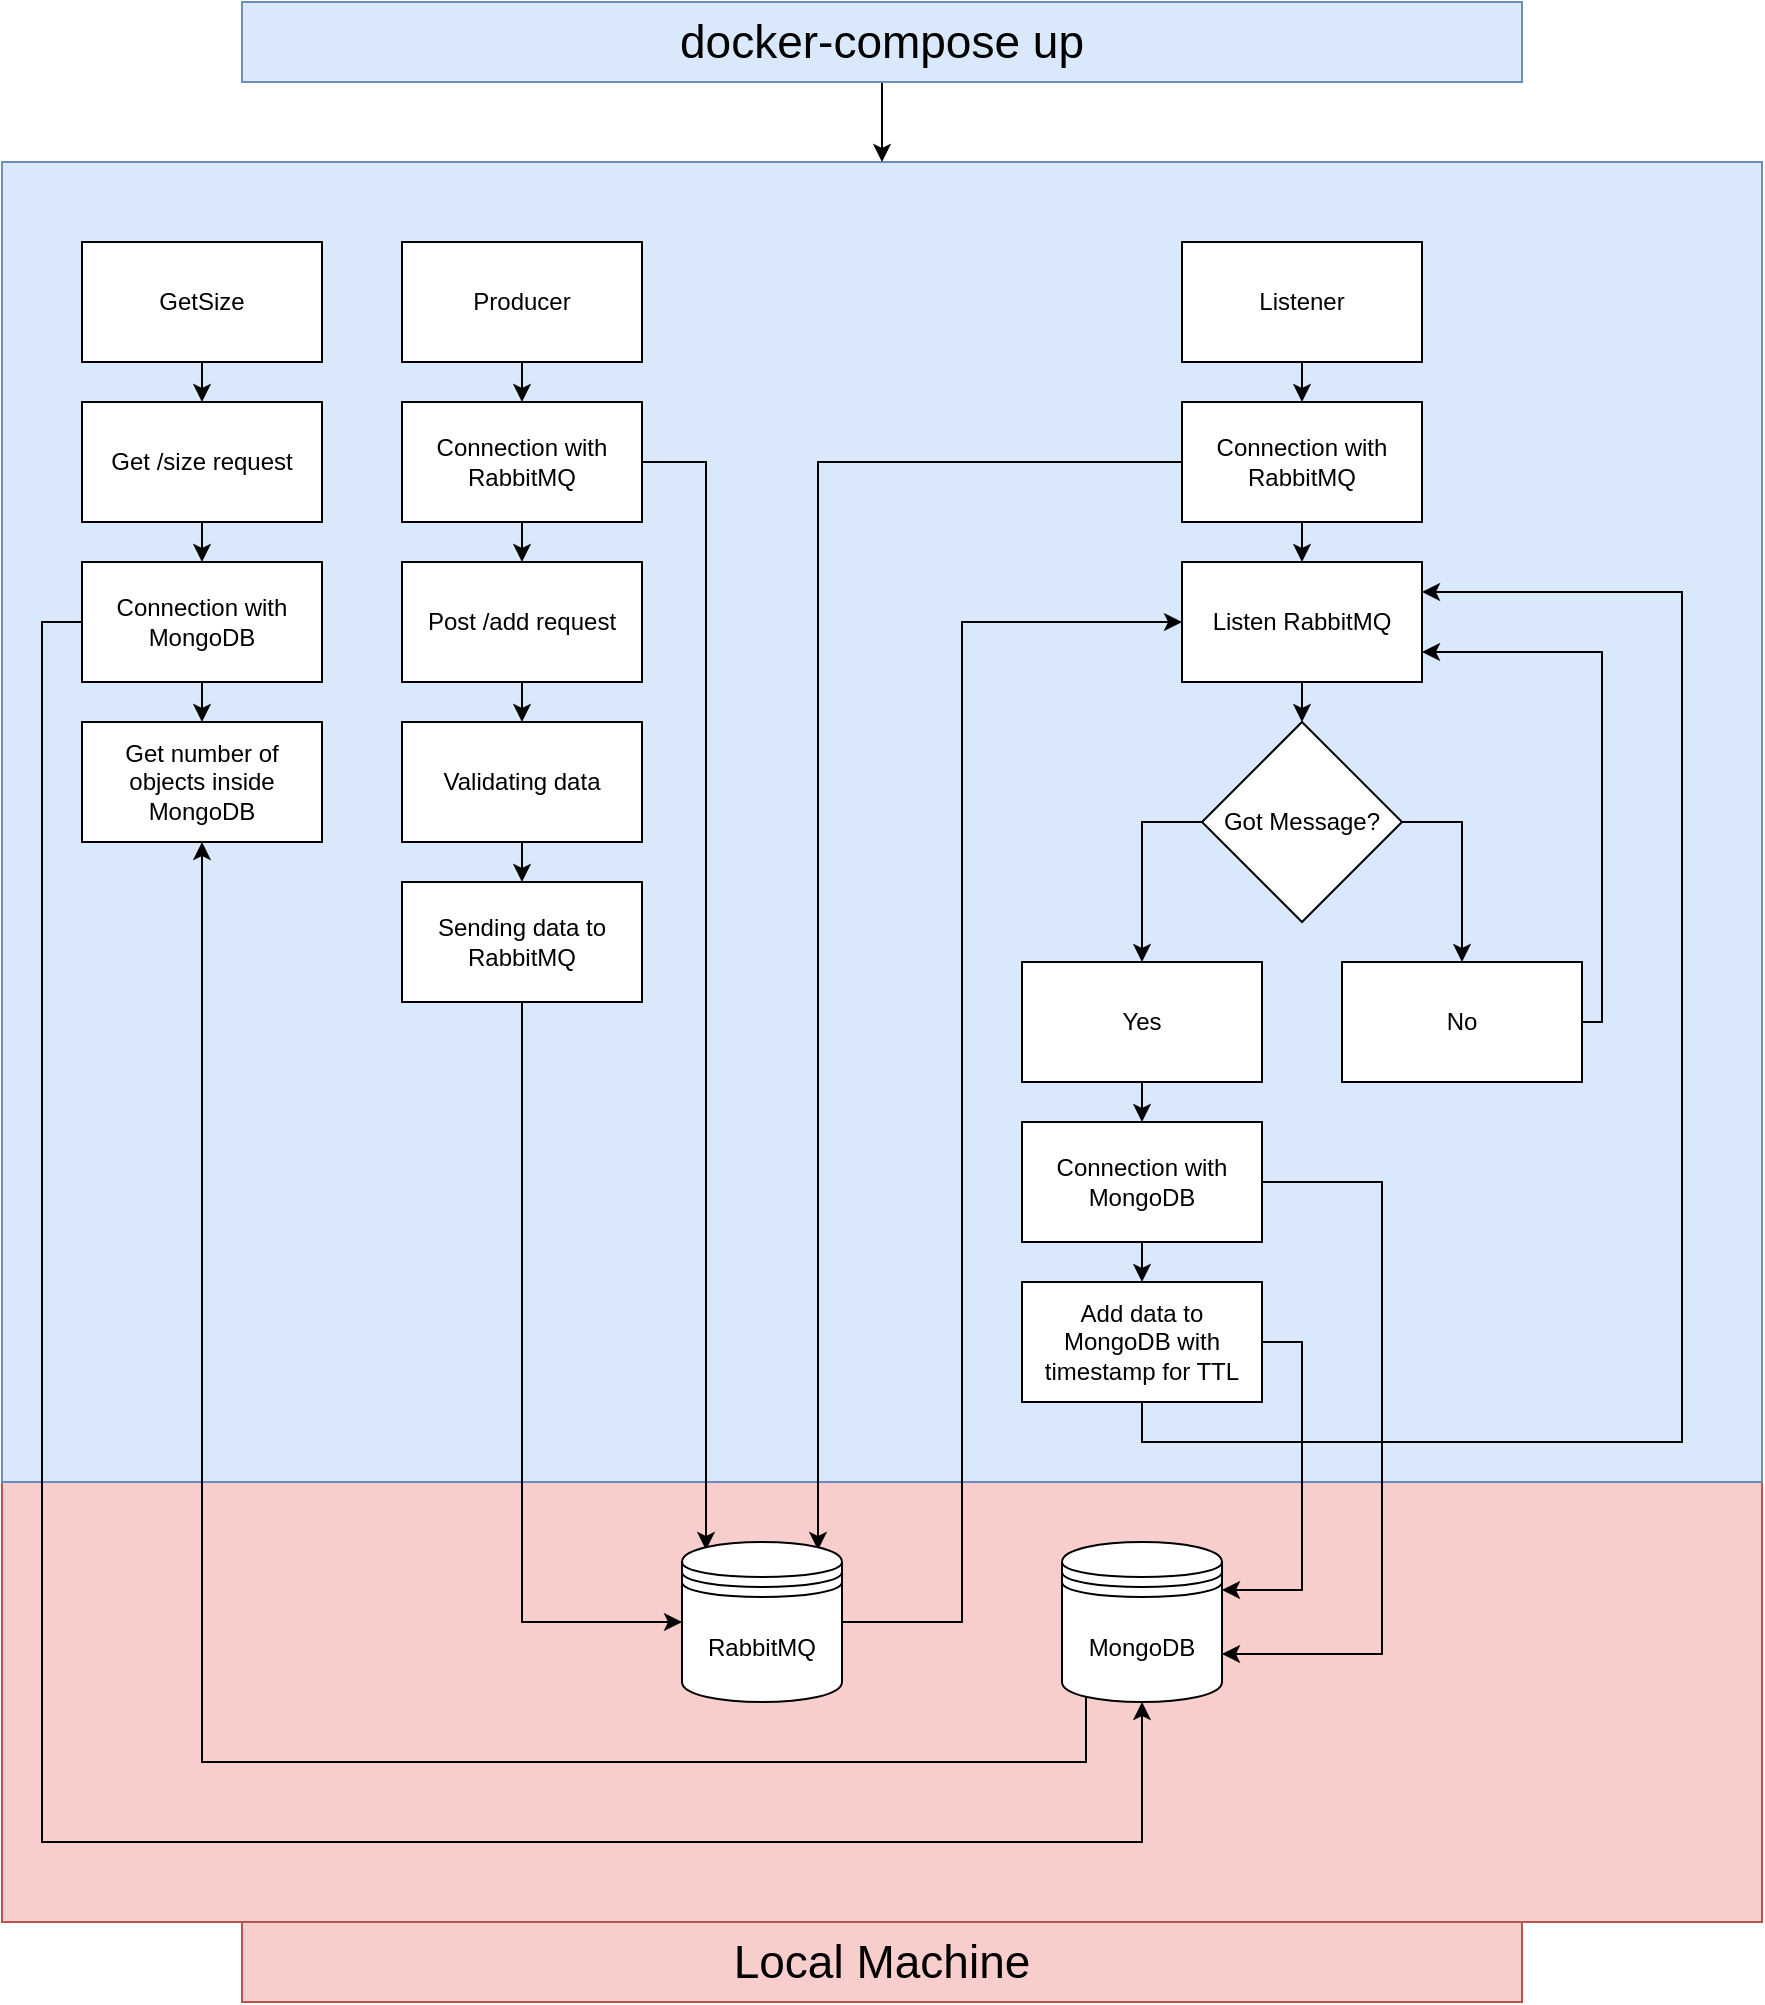<mxfile version="19.0.3" type="device"><diagram id="-aGhV--nyRG24EBK1G85" name="Page-1"><mxGraphModel dx="2151" dy="656" grid="1" gridSize="10" guides="1" tooltips="1" connect="1" arrows="1" fold="1" page="1" pageScale="1" pageWidth="1100" pageHeight="850" math="0" shadow="0"><root><mxCell id="0"/><mxCell id="1" parent="0"/><mxCell id="xvM3b1LHhn0CeXfyOrSV-54" value="" style="rounded=0;whiteSpace=wrap;html=1;fontSize=23;fillColor=#f8cecc;strokeColor=#b85450;" parent="1" vertex="1"><mxGeometry x="-120" y="780" width="880" height="220" as="geometry"/></mxCell><mxCell id="xvM3b1LHhn0CeXfyOrSV-51" value="" style="rounded=0;whiteSpace=wrap;html=1;fillColor=#dae8fc;strokeColor=#6c8ebf;" parent="1" vertex="1"><mxGeometry x="-120" y="120" width="880" height="660" as="geometry"/></mxCell><mxCell id="xvM3b1LHhn0CeXfyOrSV-38" style="edgeStyle=orthogonalEdgeStyle;rounded=0;orthogonalLoop=1;jettySize=auto;html=1;exitX=0;exitY=0.5;exitDx=0;exitDy=0;entryX=0.85;entryY=0.05;entryDx=0;entryDy=0;entryPerimeter=0;" parent="1" source="xvM3b1LHhn0CeXfyOrSV-16" target="xvM3b1LHhn0CeXfyOrSV-8" edge="1"><mxGeometry relative="1" as="geometry"/></mxCell><mxCell id="xvM3b1LHhn0CeXfyOrSV-11" style="edgeStyle=orthogonalEdgeStyle;rounded=0;orthogonalLoop=1;jettySize=auto;html=1;exitX=0.5;exitY=1;exitDx=0;exitDy=0;entryX=0.5;entryY=0;entryDx=0;entryDy=0;" parent="1" source="xvM3b1LHhn0CeXfyOrSV-1" target="xvM3b1LHhn0CeXfyOrSV-4" edge="1"><mxGeometry relative="1" as="geometry"/></mxCell><mxCell id="xvM3b1LHhn0CeXfyOrSV-1" value="Producer" style="rounded=0;whiteSpace=wrap;html=1;" parent="1" vertex="1"><mxGeometry x="80" y="160" width="120" height="60" as="geometry"/></mxCell><mxCell id="xvM3b1LHhn0CeXfyOrSV-32" style="edgeStyle=orthogonalEdgeStyle;rounded=0;orthogonalLoop=1;jettySize=auto;html=1;exitX=0.5;exitY=1;exitDx=0;exitDy=0;entryX=0.5;entryY=0;entryDx=0;entryDy=0;" parent="1" source="xvM3b1LHhn0CeXfyOrSV-2" target="xvM3b1LHhn0CeXfyOrSV-16" edge="1"><mxGeometry relative="1" as="geometry"/></mxCell><mxCell id="xvM3b1LHhn0CeXfyOrSV-2" value="Listener" style="rounded=0;whiteSpace=wrap;html=1;" parent="1" vertex="1"><mxGeometry x="470" y="160" width="120" height="60" as="geometry"/></mxCell><mxCell id="xvM3b1LHhn0CeXfyOrSV-48" style="edgeStyle=orthogonalEdgeStyle;rounded=0;orthogonalLoop=1;jettySize=auto;html=1;exitX=0.5;exitY=1;exitDx=0;exitDy=0;entryX=0.5;entryY=0;entryDx=0;entryDy=0;" parent="1" source="xvM3b1LHhn0CeXfyOrSV-3" target="xvM3b1LHhn0CeXfyOrSV-43" edge="1"><mxGeometry relative="1" as="geometry"/></mxCell><mxCell id="xvM3b1LHhn0CeXfyOrSV-3" value="GetSize" style="rounded=0;whiteSpace=wrap;html=1;" parent="1" vertex="1"><mxGeometry x="-80" y="160" width="120" height="60" as="geometry"/></mxCell><mxCell id="xvM3b1LHhn0CeXfyOrSV-12" style="edgeStyle=orthogonalEdgeStyle;rounded=0;orthogonalLoop=1;jettySize=auto;html=1;exitX=0.5;exitY=1;exitDx=0;exitDy=0;entryX=0.5;entryY=0;entryDx=0;entryDy=0;" parent="1" source="xvM3b1LHhn0CeXfyOrSV-4" target="xvM3b1LHhn0CeXfyOrSV-5" edge="1"><mxGeometry relative="1" as="geometry"/></mxCell><mxCell id="xvM3b1LHhn0CeXfyOrSV-37" style="edgeStyle=orthogonalEdgeStyle;rounded=0;orthogonalLoop=1;jettySize=auto;html=1;exitX=1;exitY=0.5;exitDx=0;exitDy=0;entryX=0.15;entryY=0.05;entryDx=0;entryDy=0;entryPerimeter=0;" parent="1" source="xvM3b1LHhn0CeXfyOrSV-4" target="xvM3b1LHhn0CeXfyOrSV-8" edge="1"><mxGeometry relative="1" as="geometry"><mxPoint x="230" y="640" as="targetPoint"/></mxGeometry></mxCell><mxCell id="xvM3b1LHhn0CeXfyOrSV-4" value="Connection with RabbitMQ" style="rounded=0;whiteSpace=wrap;html=1;" parent="1" vertex="1"><mxGeometry x="80" y="240" width="120" height="60" as="geometry"/></mxCell><mxCell id="xvM3b1LHhn0CeXfyOrSV-13" style="edgeStyle=orthogonalEdgeStyle;rounded=0;orthogonalLoop=1;jettySize=auto;html=1;exitX=0.5;exitY=1;exitDx=0;exitDy=0;entryX=0.5;entryY=0;entryDx=0;entryDy=0;" parent="1" source="xvM3b1LHhn0CeXfyOrSV-5" target="xvM3b1LHhn0CeXfyOrSV-6" edge="1"><mxGeometry relative="1" as="geometry"/></mxCell><mxCell id="xvM3b1LHhn0CeXfyOrSV-5" value="Post /add request" style="rounded=0;whiteSpace=wrap;html=1;" parent="1" vertex="1"><mxGeometry x="80" y="320" width="120" height="60" as="geometry"/></mxCell><mxCell id="xvM3b1LHhn0CeXfyOrSV-14" style="edgeStyle=orthogonalEdgeStyle;rounded=0;orthogonalLoop=1;jettySize=auto;html=1;exitX=0.5;exitY=1;exitDx=0;exitDy=0;entryX=0.5;entryY=0;entryDx=0;entryDy=0;" parent="1" source="xvM3b1LHhn0CeXfyOrSV-6" target="xvM3b1LHhn0CeXfyOrSV-7" edge="1"><mxGeometry relative="1" as="geometry"/></mxCell><mxCell id="xvM3b1LHhn0CeXfyOrSV-6" value="Validating data" style="rounded=0;whiteSpace=wrap;html=1;" parent="1" vertex="1"><mxGeometry x="80" y="400" width="120" height="60" as="geometry"/></mxCell><mxCell id="xvM3b1LHhn0CeXfyOrSV-18" style="edgeStyle=orthogonalEdgeStyle;rounded=0;orthogonalLoop=1;jettySize=auto;html=1;exitX=0.5;exitY=1;exitDx=0;exitDy=0;entryX=0;entryY=0.5;entryDx=0;entryDy=0;" parent="1" source="xvM3b1LHhn0CeXfyOrSV-7" target="xvM3b1LHhn0CeXfyOrSV-8" edge="1"><mxGeometry relative="1" as="geometry"/></mxCell><mxCell id="xvM3b1LHhn0CeXfyOrSV-7" value="Sending data to RabbitMQ" style="rounded=0;whiteSpace=wrap;html=1;" parent="1" vertex="1"><mxGeometry x="80" y="480" width="120" height="60" as="geometry"/></mxCell><mxCell id="xvM3b1LHhn0CeXfyOrSV-29" style="edgeStyle=orthogonalEdgeStyle;rounded=0;orthogonalLoop=1;jettySize=auto;html=1;exitX=1;exitY=0.5;exitDx=0;exitDy=0;entryX=0;entryY=0.5;entryDx=0;entryDy=0;" parent="1" source="xvM3b1LHhn0CeXfyOrSV-8" target="xvM3b1LHhn0CeXfyOrSV-19" edge="1"><mxGeometry relative="1" as="geometry"><Array as="points"><mxPoint x="360" y="850"/><mxPoint x="360" y="350"/></Array></mxGeometry></mxCell><mxCell id="xvM3b1LHhn0CeXfyOrSV-8" value="RabbitMQ" style="shape=datastore;whiteSpace=wrap;html=1;" parent="1" vertex="1"><mxGeometry x="220" y="810" width="80" height="80" as="geometry"/></mxCell><mxCell id="xvM3b1LHhn0CeXfyOrSV-46" style="edgeStyle=orthogonalEdgeStyle;rounded=0;orthogonalLoop=1;jettySize=auto;html=1;exitX=0.15;exitY=0.95;exitDx=0;exitDy=0;exitPerimeter=0;entryX=0.5;entryY=1;entryDx=0;entryDy=0;" parent="1" source="xvM3b1LHhn0CeXfyOrSV-10" target="xvM3b1LHhn0CeXfyOrSV-45" edge="1"><mxGeometry relative="1" as="geometry"><Array as="points"><mxPoint x="422" y="920"/><mxPoint x="-20" y="920"/></Array></mxGeometry></mxCell><mxCell id="xvM3b1LHhn0CeXfyOrSV-10" value="MongoDB" style="shape=datastore;whiteSpace=wrap;html=1;" parent="1" vertex="1"><mxGeometry x="410" y="810" width="80" height="80" as="geometry"/></mxCell><mxCell id="xvM3b1LHhn0CeXfyOrSV-33" style="edgeStyle=orthogonalEdgeStyle;rounded=0;orthogonalLoop=1;jettySize=auto;html=1;exitX=0.5;exitY=1;exitDx=0;exitDy=0;entryX=0.5;entryY=0;entryDx=0;entryDy=0;" parent="1" source="xvM3b1LHhn0CeXfyOrSV-16" target="xvM3b1LHhn0CeXfyOrSV-19" edge="1"><mxGeometry relative="1" as="geometry"/></mxCell><mxCell id="xvM3b1LHhn0CeXfyOrSV-16" value="Connection with RabbitMQ" style="rounded=0;whiteSpace=wrap;html=1;" parent="1" vertex="1"><mxGeometry x="470" y="240" width="120" height="60" as="geometry"/></mxCell><mxCell id="r6FdabsQSf7i1IS0BnhV-4" style="edgeStyle=orthogonalEdgeStyle;rounded=0;orthogonalLoop=1;jettySize=auto;html=1;exitX=0.5;exitY=1;exitDx=0;exitDy=0;entryX=0.5;entryY=0;entryDx=0;entryDy=0;" edge="1" parent="1" source="xvM3b1LHhn0CeXfyOrSV-19" target="r6FdabsQSf7i1IS0BnhV-1"><mxGeometry relative="1" as="geometry"/></mxCell><mxCell id="xvM3b1LHhn0CeXfyOrSV-19" value="Listen RabbitMQ" style="rounded=0;whiteSpace=wrap;html=1;" parent="1" vertex="1"><mxGeometry x="470" y="320" width="120" height="60" as="geometry"/></mxCell><mxCell id="xvM3b1LHhn0CeXfyOrSV-35" style="edgeStyle=orthogonalEdgeStyle;rounded=0;orthogonalLoop=1;jettySize=auto;html=1;exitX=0.5;exitY=1;exitDx=0;exitDy=0;entryX=0.5;entryY=0;entryDx=0;entryDy=0;" parent="1" source="xvM3b1LHhn0CeXfyOrSV-21" target="xvM3b1LHhn0CeXfyOrSV-27" edge="1"><mxGeometry relative="1" as="geometry"/></mxCell><mxCell id="xvM3b1LHhn0CeXfyOrSV-21" value="Yes" style="rounded=0;whiteSpace=wrap;html=1;" parent="1" vertex="1"><mxGeometry x="390" y="520" width="120" height="60" as="geometry"/></mxCell><mxCell id="xvM3b1LHhn0CeXfyOrSV-30" style="edgeStyle=orthogonalEdgeStyle;rounded=0;orthogonalLoop=1;jettySize=auto;html=1;exitX=1;exitY=0.5;exitDx=0;exitDy=0;entryX=1;entryY=0.75;entryDx=0;entryDy=0;" parent="1" source="xvM3b1LHhn0CeXfyOrSV-22" target="xvM3b1LHhn0CeXfyOrSV-19" edge="1"><mxGeometry relative="1" as="geometry"><Array as="points"><mxPoint x="680" y="550"/><mxPoint x="680" y="365"/></Array></mxGeometry></mxCell><mxCell id="xvM3b1LHhn0CeXfyOrSV-22" value="No" style="rounded=0;whiteSpace=wrap;html=1;" parent="1" vertex="1"><mxGeometry x="550" y="520" width="120" height="60" as="geometry"/></mxCell><mxCell id="xvM3b1LHhn0CeXfyOrSV-36" style="edgeStyle=orthogonalEdgeStyle;rounded=0;orthogonalLoop=1;jettySize=auto;html=1;exitX=0.5;exitY=1;exitDx=0;exitDy=0;entryX=0.5;entryY=0;entryDx=0;entryDy=0;" parent="1" source="xvM3b1LHhn0CeXfyOrSV-27" target="xvM3b1LHhn0CeXfyOrSV-28" edge="1"><mxGeometry relative="1" as="geometry"/></mxCell><mxCell id="xvM3b1LHhn0CeXfyOrSV-40" style="edgeStyle=orthogonalEdgeStyle;rounded=0;orthogonalLoop=1;jettySize=auto;html=1;exitX=1;exitY=0.5;exitDx=0;exitDy=0;entryX=1;entryY=0.7;entryDx=0;entryDy=0;" parent="1" source="xvM3b1LHhn0CeXfyOrSV-27" target="xvM3b1LHhn0CeXfyOrSV-10" edge="1"><mxGeometry relative="1" as="geometry"><Array as="points"><mxPoint x="570" y="630"/><mxPoint x="570" y="866"/></Array></mxGeometry></mxCell><mxCell id="xvM3b1LHhn0CeXfyOrSV-27" value="Connection with MongoDB" style="rounded=0;whiteSpace=wrap;html=1;" parent="1" vertex="1"><mxGeometry x="390" y="600" width="120" height="60" as="geometry"/></mxCell><mxCell id="xvM3b1LHhn0CeXfyOrSV-31" style="edgeStyle=orthogonalEdgeStyle;rounded=0;orthogonalLoop=1;jettySize=auto;html=1;exitX=0.5;exitY=1;exitDx=0;exitDy=0;entryX=1;entryY=0.25;entryDx=0;entryDy=0;" parent="1" source="xvM3b1LHhn0CeXfyOrSV-28" target="xvM3b1LHhn0CeXfyOrSV-19" edge="1"><mxGeometry relative="1" as="geometry"><Array as="points"><mxPoint x="450" y="760"/><mxPoint x="720" y="760"/><mxPoint x="720" y="335"/></Array></mxGeometry></mxCell><mxCell id="xvM3b1LHhn0CeXfyOrSV-41" style="edgeStyle=orthogonalEdgeStyle;rounded=0;orthogonalLoop=1;jettySize=auto;html=1;exitX=1;exitY=0.5;exitDx=0;exitDy=0;entryX=1;entryY=0.3;entryDx=0;entryDy=0;" parent="1" source="xvM3b1LHhn0CeXfyOrSV-28" target="xvM3b1LHhn0CeXfyOrSV-10" edge="1"><mxGeometry relative="1" as="geometry"><Array as="points"><mxPoint x="530" y="710"/><mxPoint x="530" y="834"/></Array></mxGeometry></mxCell><mxCell id="xvM3b1LHhn0CeXfyOrSV-28" value="Add data to MongoDB with timestamp for TTL" style="rounded=0;whiteSpace=wrap;html=1;" parent="1" vertex="1"><mxGeometry x="390" y="680" width="120" height="60" as="geometry"/></mxCell><mxCell id="xvM3b1LHhn0CeXfyOrSV-47" style="edgeStyle=orthogonalEdgeStyle;rounded=0;orthogonalLoop=1;jettySize=auto;html=1;exitX=0;exitY=0.5;exitDx=0;exitDy=0;entryX=0.5;entryY=1;entryDx=0;entryDy=0;" parent="1" source="xvM3b1LHhn0CeXfyOrSV-42" target="xvM3b1LHhn0CeXfyOrSV-10" edge="1"><mxGeometry relative="1" as="geometry"><Array as="points"><mxPoint x="-100" y="350"/><mxPoint x="-100" y="960"/><mxPoint x="450" y="960"/></Array></mxGeometry></mxCell><mxCell id="xvM3b1LHhn0CeXfyOrSV-50" style="edgeStyle=orthogonalEdgeStyle;rounded=0;orthogonalLoop=1;jettySize=auto;html=1;exitX=0.5;exitY=1;exitDx=0;exitDy=0;entryX=0.5;entryY=0;entryDx=0;entryDy=0;" parent="1" source="xvM3b1LHhn0CeXfyOrSV-42" target="xvM3b1LHhn0CeXfyOrSV-45" edge="1"><mxGeometry relative="1" as="geometry"/></mxCell><mxCell id="xvM3b1LHhn0CeXfyOrSV-42" value="Connection with MongoDB" style="rounded=0;whiteSpace=wrap;html=1;" parent="1" vertex="1"><mxGeometry x="-80" y="320" width="120" height="60" as="geometry"/></mxCell><mxCell id="xvM3b1LHhn0CeXfyOrSV-49" style="edgeStyle=orthogonalEdgeStyle;rounded=0;orthogonalLoop=1;jettySize=auto;html=1;exitX=0.5;exitY=1;exitDx=0;exitDy=0;entryX=0.5;entryY=0;entryDx=0;entryDy=0;" parent="1" source="xvM3b1LHhn0CeXfyOrSV-43" target="xvM3b1LHhn0CeXfyOrSV-42" edge="1"><mxGeometry relative="1" as="geometry"/></mxCell><mxCell id="xvM3b1LHhn0CeXfyOrSV-43" value="Get /size request" style="rounded=0;whiteSpace=wrap;html=1;" parent="1" vertex="1"><mxGeometry x="-80" y="240" width="120" height="60" as="geometry"/></mxCell><mxCell id="xvM3b1LHhn0CeXfyOrSV-45" value="Get number of objects inside MongoDB" style="rounded=0;whiteSpace=wrap;html=1;" parent="1" vertex="1"><mxGeometry x="-80" y="400" width="120" height="60" as="geometry"/></mxCell><mxCell id="xvM3b1LHhn0CeXfyOrSV-53" style="edgeStyle=orthogonalEdgeStyle;rounded=0;orthogonalLoop=1;jettySize=auto;html=1;exitX=0.5;exitY=1;exitDx=0;exitDy=0;entryX=0.5;entryY=0;entryDx=0;entryDy=0;" parent="1" source="xvM3b1LHhn0CeXfyOrSV-52" target="xvM3b1LHhn0CeXfyOrSV-51" edge="1"><mxGeometry relative="1" as="geometry"/></mxCell><mxCell id="xvM3b1LHhn0CeXfyOrSV-52" value="&lt;font style=&quot;font-size: 23px;&quot;&gt;docker-compose up&lt;/font&gt;" style="rounded=0;whiteSpace=wrap;html=1;fillColor=#dae8fc;strokeColor=#6c8ebf;" parent="1" vertex="1"><mxGeometry y="40" width="640" height="40" as="geometry"/></mxCell><mxCell id="xvM3b1LHhn0CeXfyOrSV-58" value="&lt;font style=&quot;font-size: 23px;&quot;&gt;Local Machine&lt;/font&gt;" style="rounded=0;whiteSpace=wrap;html=1;fillColor=#f8cecc;strokeColor=#b85450;" parent="1" vertex="1"><mxGeometry y="1000" width="640" height="40" as="geometry"/></mxCell><mxCell id="r6FdabsQSf7i1IS0BnhV-5" style="edgeStyle=orthogonalEdgeStyle;rounded=0;orthogonalLoop=1;jettySize=auto;html=1;exitX=0;exitY=0.5;exitDx=0;exitDy=0;entryX=0.5;entryY=0;entryDx=0;entryDy=0;" edge="1" parent="1" source="r6FdabsQSf7i1IS0BnhV-1" target="xvM3b1LHhn0CeXfyOrSV-21"><mxGeometry relative="1" as="geometry"/></mxCell><mxCell id="r6FdabsQSf7i1IS0BnhV-6" style="edgeStyle=orthogonalEdgeStyle;rounded=0;orthogonalLoop=1;jettySize=auto;html=1;exitX=1;exitY=0.5;exitDx=0;exitDy=0;entryX=0.5;entryY=0;entryDx=0;entryDy=0;" edge="1" parent="1" source="r6FdabsQSf7i1IS0BnhV-1" target="xvM3b1LHhn0CeXfyOrSV-22"><mxGeometry relative="1" as="geometry"/></mxCell><mxCell id="r6FdabsQSf7i1IS0BnhV-1" value="&lt;span style=&quot;&quot;&gt;Got Message?&lt;/span&gt;" style="rhombus;whiteSpace=wrap;html=1;" vertex="1" parent="1"><mxGeometry x="480" y="400" width="100" height="100" as="geometry"/></mxCell></root></mxGraphModel></diagram></mxfile>